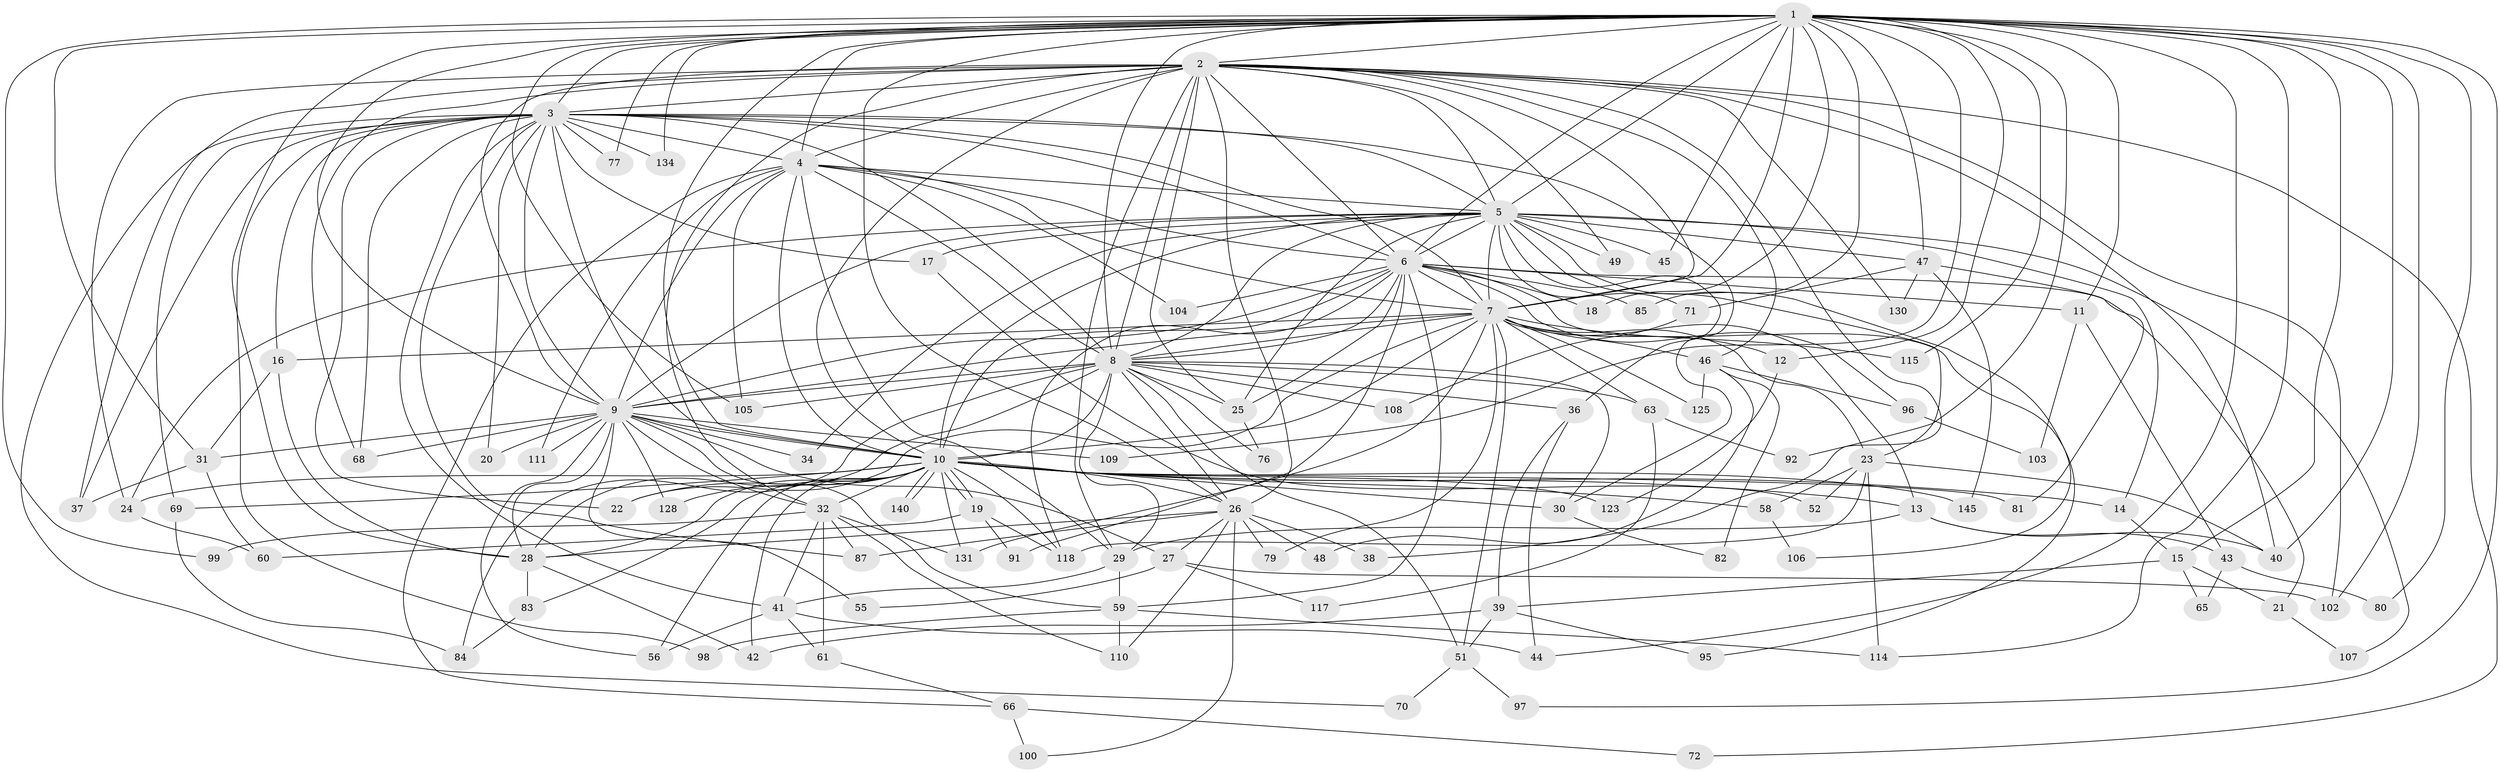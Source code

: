 // original degree distribution, {34: 0.006756756756756757, 25: 0.006756756756756757, 23: 0.013513513513513514, 14: 0.006756756756756757, 21: 0.006756756756756757, 22: 0.013513513513513514, 20: 0.006756756756756757, 35: 0.006756756756756757, 5: 0.0472972972972973, 3: 0.20270270270270271, 6: 0.04054054054054054, 4: 0.08783783783783784, 2: 0.527027027027027, 7: 0.006756756756756757, 11: 0.006756756756756757, 8: 0.013513513513513514}
// Generated by graph-tools (version 1.1) at 2025/17/03/04/25 18:17:48]
// undirected, 103 vertices, 266 edges
graph export_dot {
graph [start="1"]
  node [color=gray90,style=filled];
  1;
  2;
  3;
  4;
  5;
  6 [super="+112"];
  7;
  8 [super="+144+121+89+54+75"];
  9;
  10 [super="+67"];
  11 [super="+142"];
  12;
  13;
  14;
  15;
  16;
  17;
  18;
  19 [super="+129"];
  20;
  21;
  22 [super="+35"];
  23;
  24 [super="+53+148"];
  25 [super="+139"];
  26 [super="+74+86+135+147"];
  27;
  28 [super="+73+64"];
  29 [super="+90+50"];
  30 [super="+88"];
  31 [super="+94"];
  32 [super="+33+57"];
  34;
  36;
  37;
  38;
  39 [super="+62"];
  40 [super="+116"];
  41;
  42;
  43;
  44 [super="+119"];
  45;
  46;
  47;
  48;
  49;
  51;
  52;
  55;
  56 [super="+93"];
  58;
  59 [super="+101"];
  60;
  61;
  63;
  65;
  66;
  68 [super="+133"];
  69;
  70;
  71;
  72;
  76;
  77;
  79;
  80;
  81;
  82;
  83 [super="+122"];
  84;
  85;
  87;
  91;
  92;
  95;
  96;
  97;
  98;
  99;
  100;
  102 [super="+113"];
  103;
  104;
  105 [super="+143"];
  106;
  107;
  108;
  109;
  110 [super="+138"];
  111;
  114 [super="+146"];
  115;
  117;
  118 [super="+137+120"];
  123;
  125;
  128;
  130;
  131 [super="+141"];
  134;
  140;
  145;
  1 -- 2;
  1 -- 3;
  1 -- 4;
  1 -- 5;
  1 -- 6;
  1 -- 7;
  1 -- 8;
  1 -- 9;
  1 -- 10;
  1 -- 11 [weight=2];
  1 -- 12;
  1 -- 15;
  1 -- 18;
  1 -- 28;
  1 -- 31;
  1 -- 44;
  1 -- 45;
  1 -- 47;
  1 -- 77;
  1 -- 80;
  1 -- 85;
  1 -- 92;
  1 -- 97;
  1 -- 99;
  1 -- 102;
  1 -- 105;
  1 -- 109;
  1 -- 114;
  1 -- 115;
  1 -- 134;
  1 -- 40;
  1 -- 26 [weight=2];
  2 -- 3;
  2 -- 4;
  2 -- 5;
  2 -- 6;
  2 -- 7;
  2 -- 8 [weight=2];
  2 -- 9;
  2 -- 10;
  2 -- 25;
  2 -- 26;
  2 -- 37;
  2 -- 38;
  2 -- 46;
  2 -- 49;
  2 -- 72;
  2 -- 130;
  2 -- 102;
  2 -- 40;
  2 -- 32 [weight=2];
  2 -- 68;
  2 -- 24;
  2 -- 29;
  3 -- 4;
  3 -- 5;
  3 -- 6;
  3 -- 7;
  3 -- 8;
  3 -- 9;
  3 -- 10;
  3 -- 16;
  3 -- 17;
  3 -- 20;
  3 -- 22;
  3 -- 30;
  3 -- 37;
  3 -- 41;
  3 -- 68;
  3 -- 69;
  3 -- 70;
  3 -- 77;
  3 -- 87;
  3 -- 98;
  3 -- 134;
  4 -- 5;
  4 -- 6;
  4 -- 7;
  4 -- 8;
  4 -- 9;
  4 -- 10;
  4 -- 29;
  4 -- 66;
  4 -- 104;
  4 -- 111;
  4 -- 105;
  5 -- 6;
  5 -- 7;
  5 -- 8;
  5 -- 9;
  5 -- 10;
  5 -- 14;
  5 -- 17;
  5 -- 23;
  5 -- 24 [weight=2];
  5 -- 34;
  5 -- 36;
  5 -- 45;
  5 -- 47;
  5 -- 49;
  5 -- 71;
  5 -- 106;
  5 -- 107;
  5 -- 25;
  6 -- 7;
  6 -- 8;
  6 -- 9;
  6 -- 10 [weight=2];
  6 -- 11;
  6 -- 18;
  6 -- 21;
  6 -- 25;
  6 -- 85;
  6 -- 91;
  6 -- 95;
  6 -- 96;
  6 -- 104;
  6 -- 118;
  6 -- 59;
  7 -- 8 [weight=2];
  7 -- 9;
  7 -- 10;
  7 -- 12;
  7 -- 13;
  7 -- 16;
  7 -- 22;
  7 -- 23;
  7 -- 46;
  7 -- 51;
  7 -- 63;
  7 -- 79;
  7 -- 115;
  7 -- 125;
  7 -- 131;
  8 -- 9;
  8 -- 10 [weight=2];
  8 -- 26;
  8 -- 30;
  8 -- 36;
  8 -- 63;
  8 -- 76;
  8 -- 84;
  8 -- 28;
  8 -- 51;
  8 -- 105;
  8 -- 25;
  8 -- 108;
  8 -- 29;
  9 -- 10;
  9 -- 20;
  9 -- 27;
  9 -- 32;
  9 -- 34;
  9 -- 55;
  9 -- 59;
  9 -- 68;
  9 -- 109;
  9 -- 111;
  9 -- 128;
  9 -- 28;
  9 -- 31;
  9 -- 56;
  10 -- 13;
  10 -- 14;
  10 -- 19;
  10 -- 19;
  10 -- 24;
  10 -- 32;
  10 -- 56;
  10 -- 58;
  10 -- 69;
  10 -- 81;
  10 -- 83;
  10 -- 118;
  10 -- 123;
  10 -- 128;
  10 -- 131;
  10 -- 140;
  10 -- 140;
  10 -- 145;
  10 -- 30;
  10 -- 22;
  10 -- 26 [weight=2];
  10 -- 42;
  10 -- 28;
  11 -- 43;
  11 -- 103;
  12 -- 123;
  13 -- 29;
  13 -- 40;
  13 -- 43;
  14 -- 15;
  15 -- 21;
  15 -- 39 [weight=2];
  15 -- 65;
  16 -- 28;
  16 -- 31;
  17 -- 52;
  19 -- 91;
  19 -- 118;
  19 -- 60;
  21 -- 107;
  23 -- 40;
  23 -- 52;
  23 -- 58;
  23 -- 114;
  23 -- 118;
  24 -- 60;
  25 -- 76;
  26 -- 27;
  26 -- 38;
  26 -- 48;
  26 -- 79;
  26 -- 87;
  26 -- 28;
  26 -- 110;
  26 -- 100;
  27 -- 55;
  27 -- 102;
  27 -- 117;
  28 -- 42;
  28 -- 83;
  29 -- 59;
  29 -- 41;
  30 -- 82;
  31 -- 60;
  31 -- 37;
  32 -- 41;
  32 -- 99;
  32 -- 110;
  32 -- 131;
  32 -- 61;
  32 -- 87;
  36 -- 39;
  36 -- 44;
  39 -- 42;
  39 -- 51;
  39 -- 95;
  41 -- 56;
  41 -- 61;
  41 -- 44;
  43 -- 65;
  43 -- 80;
  46 -- 48;
  46 -- 82;
  46 -- 96;
  46 -- 125;
  47 -- 71;
  47 -- 81;
  47 -- 130;
  47 -- 145;
  51 -- 70;
  51 -- 97;
  58 -- 106;
  59 -- 98;
  59 -- 114;
  59 -- 110;
  61 -- 66;
  63 -- 92;
  63 -- 117;
  66 -- 72;
  66 -- 100;
  69 -- 84;
  71 -- 108;
  83 -- 84;
  96 -- 103;
}
